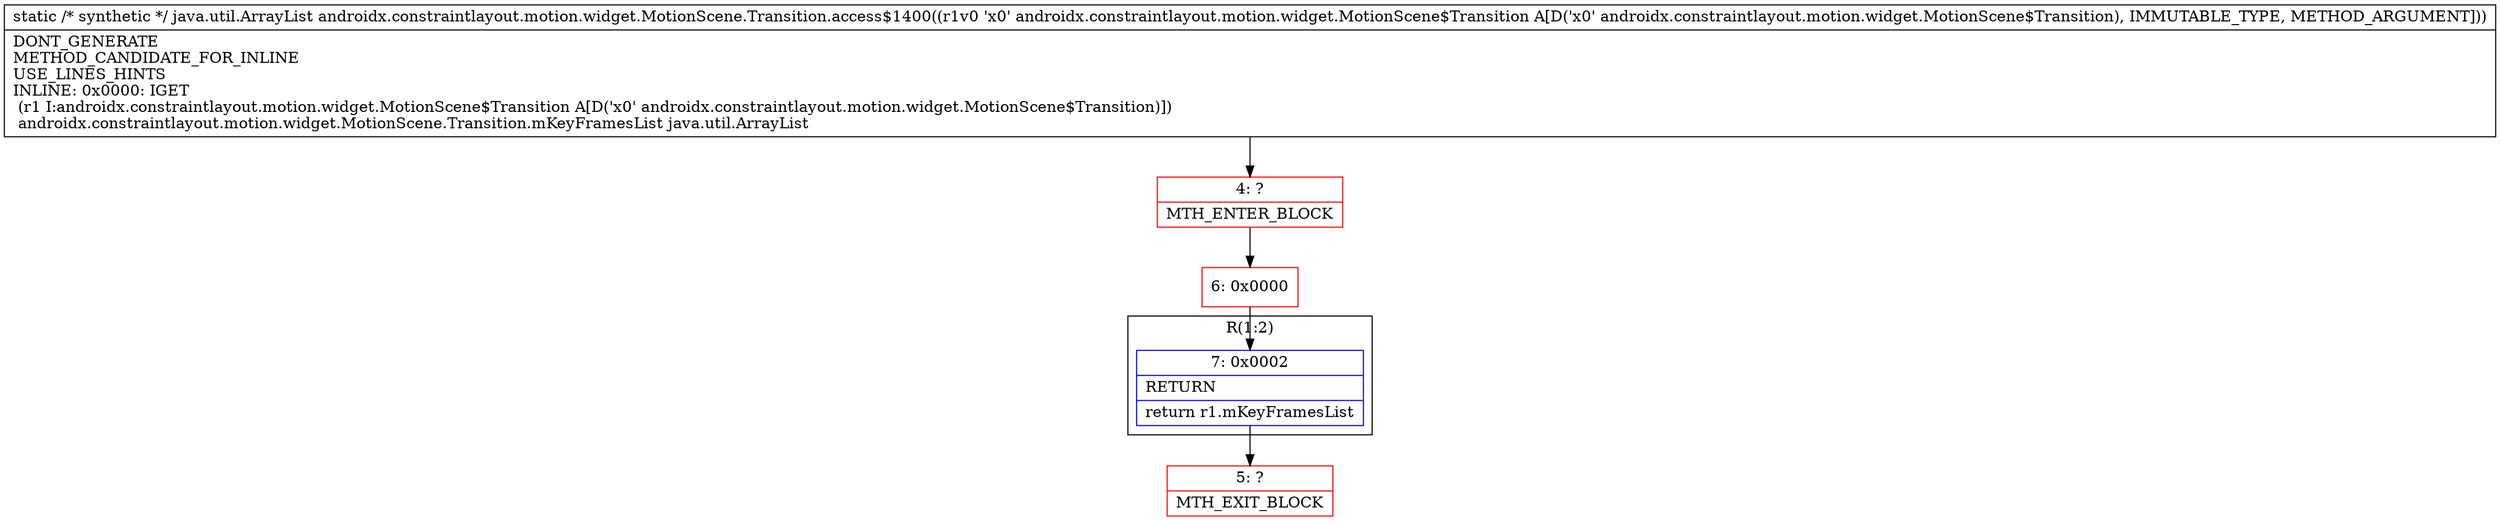 digraph "CFG forandroidx.constraintlayout.motion.widget.MotionScene.Transition.access$1400(Landroidx\/constraintlayout\/motion\/widget\/MotionScene$Transition;)Ljava\/util\/ArrayList;" {
subgraph cluster_Region_858114645 {
label = "R(1:2)";
node [shape=record,color=blue];
Node_7 [shape=record,label="{7\:\ 0x0002|RETURN\l|return r1.mKeyFramesList\l}"];
}
Node_4 [shape=record,color=red,label="{4\:\ ?|MTH_ENTER_BLOCK\l}"];
Node_6 [shape=record,color=red,label="{6\:\ 0x0000}"];
Node_5 [shape=record,color=red,label="{5\:\ ?|MTH_EXIT_BLOCK\l}"];
MethodNode[shape=record,label="{static \/* synthetic *\/ java.util.ArrayList androidx.constraintlayout.motion.widget.MotionScene.Transition.access$1400((r1v0 'x0' androidx.constraintlayout.motion.widget.MotionScene$Transition A[D('x0' androidx.constraintlayout.motion.widget.MotionScene$Transition), IMMUTABLE_TYPE, METHOD_ARGUMENT]))  | DONT_GENERATE\lMETHOD_CANDIDATE_FOR_INLINE\lUSE_LINES_HINTS\lINLINE: 0x0000: IGET  \l  (r1 I:androidx.constraintlayout.motion.widget.MotionScene$Transition A[D('x0' androidx.constraintlayout.motion.widget.MotionScene$Transition)])\l androidx.constraintlayout.motion.widget.MotionScene.Transition.mKeyFramesList java.util.ArrayList\l}"];
MethodNode -> Node_4;Node_7 -> Node_5;
Node_4 -> Node_6;
Node_6 -> Node_7;
}

